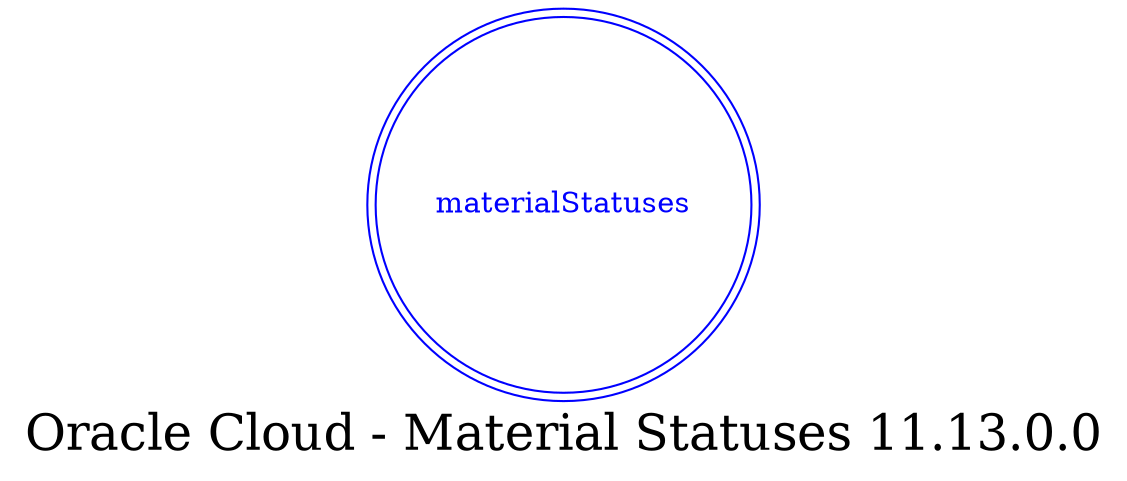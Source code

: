 digraph LexiconGraph {
graph[label="Oracle Cloud - Material Statuses 11.13.0.0", fontsize=24]
splines=true
"materialStatuses" [color=blue, fontcolor=blue, shape=doublecircle]
}
